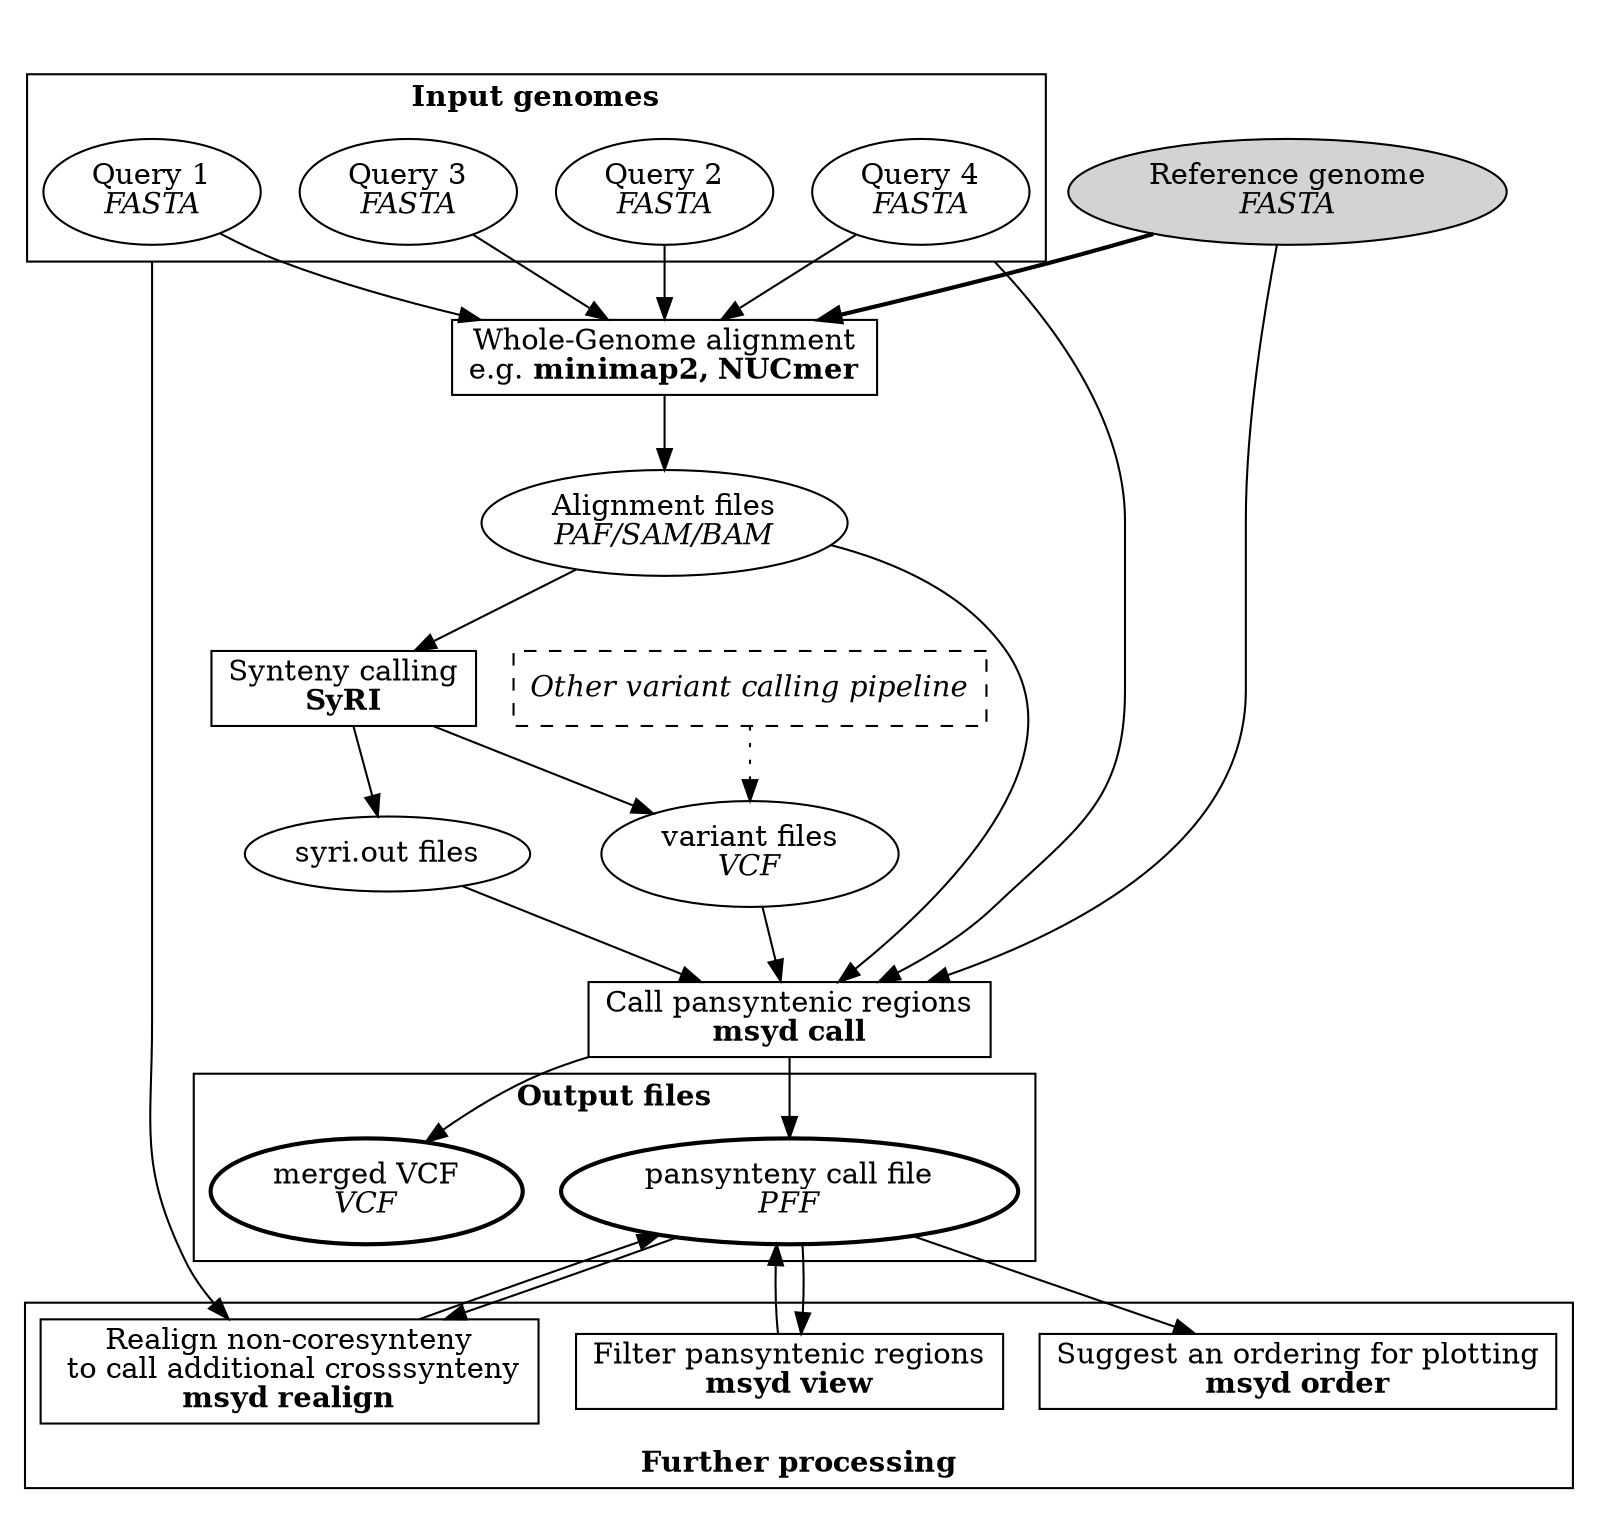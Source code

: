 digraph example{
	graph[compound=true, fontname="Noto Sans"];
	//rankdir = LR
	// input files
	subgraph cluster1{
			label="Input genomes";
			fontname="Times-Bold";
			Q1[label=<Query 1<br/><i>FASTA</i>>];
			Q4[label=<Query 4<br/><i>FASTA</i>>];
			Q3[label=<Query 3<br/><i>FASTA</i>>];
			Q2[label=<Query 2<br/><i>FASTA</i>>];
			{rank=same; Q1 -> Q2 -> Q3 -> Q4 [style=invis]};
	}
	ref[label=<Reference genome<br/><i>FASTA</i>>, style=filled];

	{
		// intermediate files
		//node[style=dashed];
		syriout[label=<syri.out files>];
		vcfs[label=<variant files<br/><i>VCF</i>>];
		alns[label=<Alignment files<br/><i>PAF/SAM/BAM</i>>];
	}

	{
		// software tools
		node[shape=box];
		aligner [label=<Whole-Genome alignment<br/>e.g. <b>minimap2, NUCmer</b>>]
		SyRI [label=<Synteny calling<br/><b>SyRI</b>>];
		call [label=<Call pansyntenic regions<br/><b>msyd call</b>>];
		callers [label="Other variant calling pipeline", fontname="Times-Italic", style=dashed];
	}

	subgraph cluster2{
		// output files
		label="Output files";
		fontname="Times-Bold";
		labelloc=t;
		node[style=bold];
		vcf [label=<merged VCF<br/><i>VCF</i>>];
		pff [label=<pansynteny call file<br/><i>PFF</i>>];
		//filtered [label=<pansyntenic variants<br/>(optionally filtered)<br/><i>VCF</i>>];
	}

	Q1 -> aligner;
	Q2 -> aligner;
	Q3 -> aligner;
	Q4 -> aligner;
	ref -> aligner[style=bold];

	aligner -> alns -> SyRI -> syriout;
	SyRI -> vcfs
	callers -> vcfs [style=dotted];

	ref -> call -> pff;
	vcfs -> call -> vcf;
	syriout -> call;
	alns -> call;
	Q4 -> call [ltail=cluster1];


	subgraph cluster3{
		label="Further processing";
		fontname="Times-Bold";
		labelloc=b;
		node[shape=box];
		view [label=<Filter pansyntenic regions<br/><b>msyd view</b>>];
		order [label=<Suggest an ordering for plotting<br/><b>msyd order</b>>];
		realign [label=<Realign non-coresynteny<br/> to call additional crosssynteny<br/><b>msyd realign</b>>];

		node[shape=round]
	}

	pff -> view -> pff;
	pff -> order;
	pff -> realign -> pff;
	Q1 -> realign [ltail=cluster1];




}
